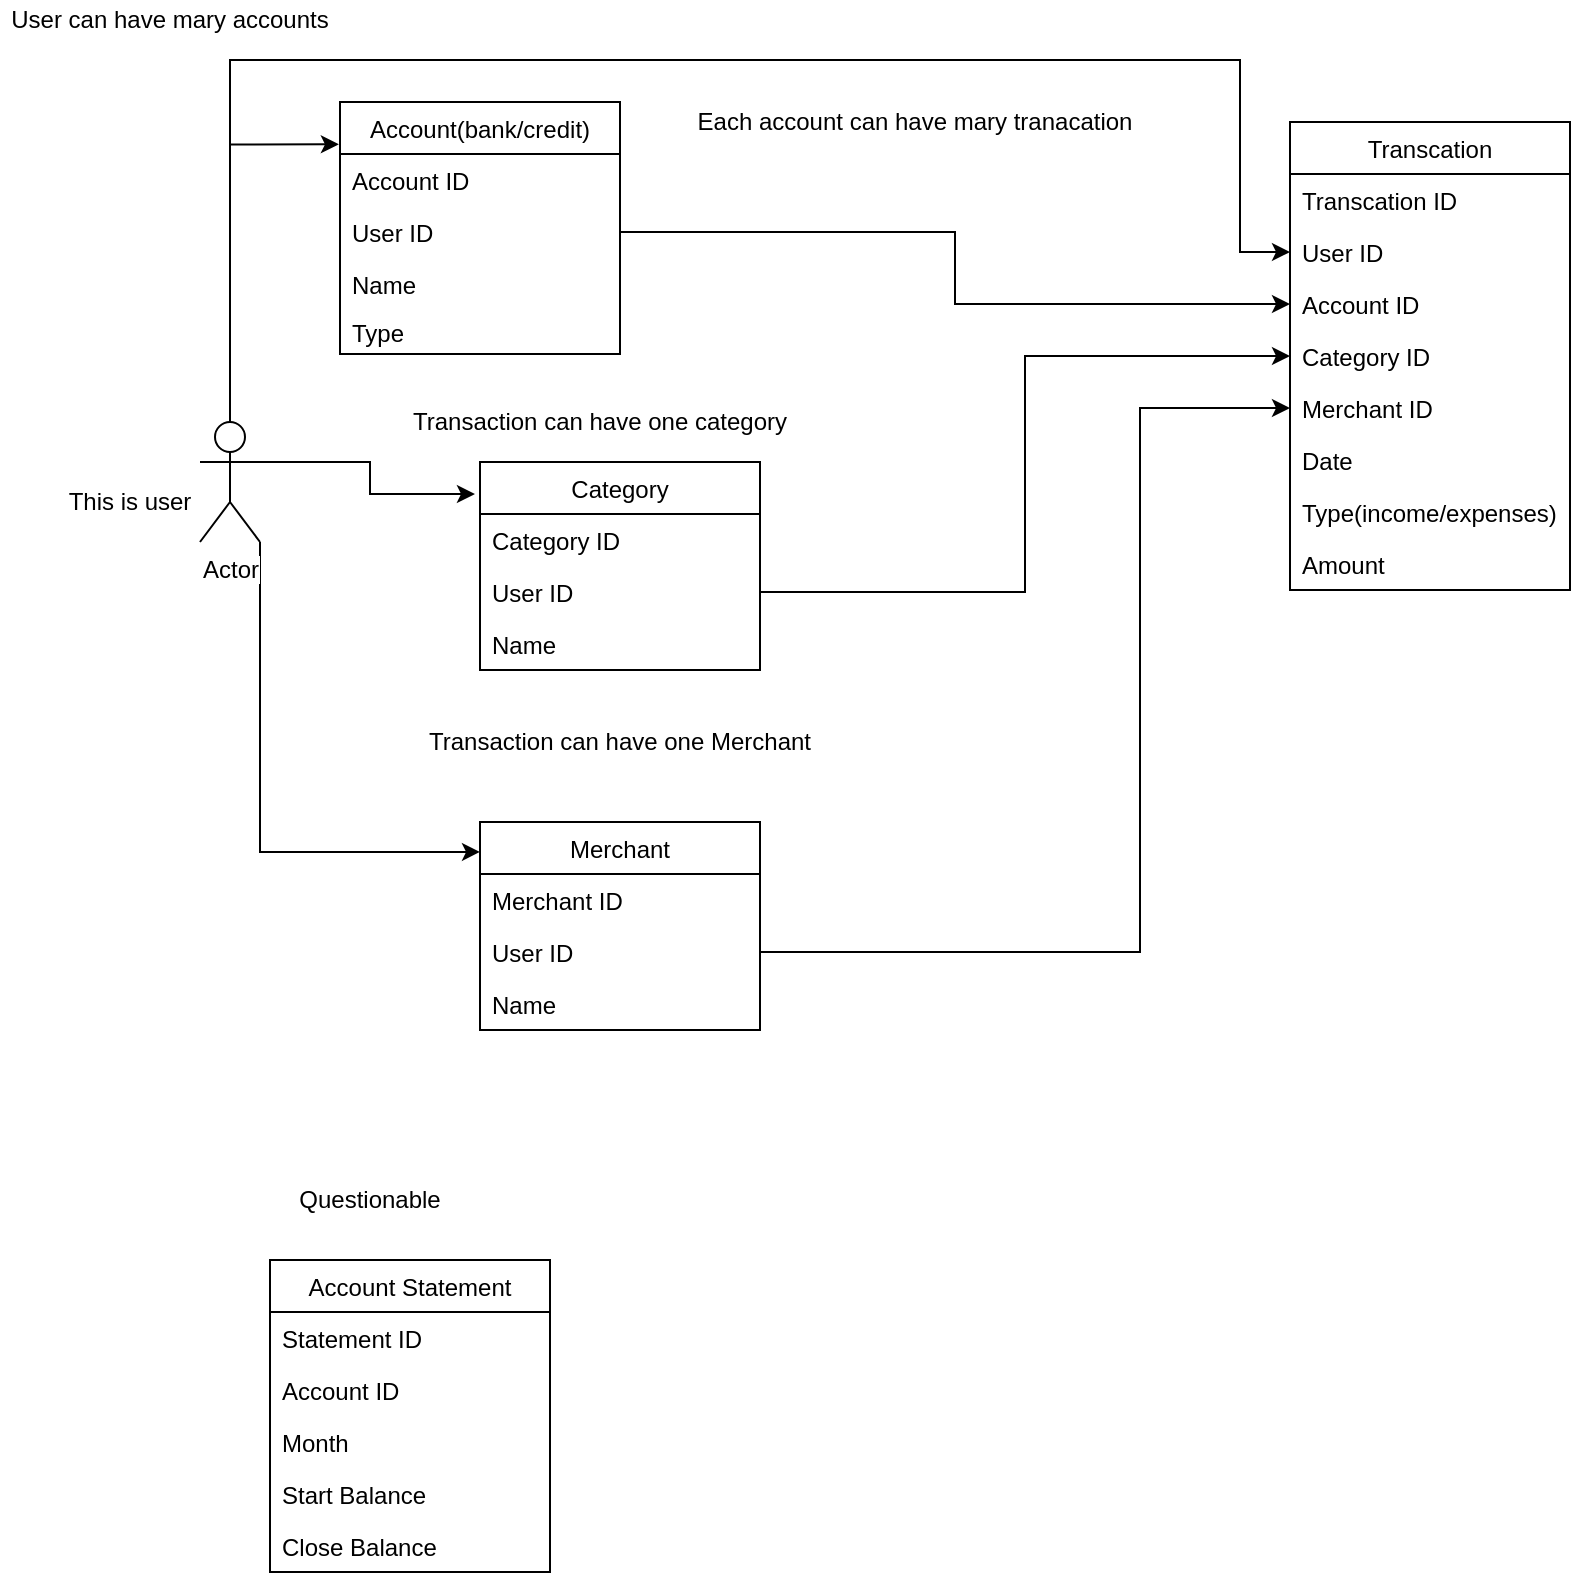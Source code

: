 <mxfile pages="1" version="11.2.5" type="device"><diagram id="OG57XyjONabiMDNSn0P8" name="Page-1"><mxGraphModel dx="1009" dy="482" grid="1" gridSize="10" guides="1" tooltips="1" connect="1" arrows="1" fold="1" page="1" pageScale="1" pageWidth="850" pageHeight="1100" math="0" shadow="0"><root><mxCell id="0"/><mxCell id="1" parent="0"/><mxCell id="NjhWwansaFL3fiFMr4rl-7" style="edgeStyle=orthogonalEdgeStyle;rounded=0;orthogonalLoop=1;jettySize=auto;html=1;exitX=0.5;exitY=0;exitDx=0;exitDy=0;exitPerimeter=0;entryX=-0.004;entryY=0.168;entryDx=0;entryDy=0;entryPerimeter=0;" parent="1" source="NjhWwansaFL3fiFMr4rl-1" target="NjhWwansaFL3fiFMr4rl-3" edge="1"><mxGeometry relative="1" as="geometry"/></mxCell><mxCell id="NjhWwansaFL3fiFMr4rl-20" style="edgeStyle=orthogonalEdgeStyle;rounded=0;orthogonalLoop=1;jettySize=auto;html=1;exitX=1;exitY=0.333;exitDx=0;exitDy=0;exitPerimeter=0;entryX=-0.018;entryY=0.154;entryDx=0;entryDy=0;entryPerimeter=0;" parent="1" source="NjhWwansaFL3fiFMr4rl-1" target="NjhWwansaFL3fiFMr4rl-15" edge="1"><mxGeometry relative="1" as="geometry"/></mxCell><mxCell id="NjhWwansaFL3fiFMr4rl-26" style="edgeStyle=orthogonalEdgeStyle;rounded=0;orthogonalLoop=1;jettySize=auto;html=1;exitX=1;exitY=1;exitDx=0;exitDy=0;exitPerimeter=0;entryX=0;entryY=0.144;entryDx=0;entryDy=0;entryPerimeter=0;" parent="1" source="NjhWwansaFL3fiFMr4rl-1" target="NjhWwansaFL3fiFMr4rl-22" edge="1"><mxGeometry relative="1" as="geometry"/></mxCell><mxCell id="NjhWwansaFL3fiFMr4rl-1" value="Actor" style="shape=umlActor;verticalLabelPosition=bottom;labelBackgroundColor=#ffffff;verticalAlign=top;html=1;outlineConnect=0;" parent="1" vertex="1"><mxGeometry x="100" y="241" width="30" height="60" as="geometry"/></mxCell><mxCell id="NjhWwansaFL3fiFMr4rl-2" value="This is user&lt;br&gt;" style="text;html=1;strokeColor=none;fillColor=none;align=center;verticalAlign=middle;whiteSpace=wrap;rounded=0;" parent="1" vertex="1"><mxGeometry x="30" y="271" width="70" height="20" as="geometry"/></mxCell><mxCell id="NjhWwansaFL3fiFMr4rl-3" value="Account(bank/credit)" style="swimlane;fontStyle=0;childLayout=stackLayout;horizontal=1;startSize=26;fillColor=none;horizontalStack=0;resizeParent=1;resizeParentMax=0;resizeLast=0;collapsible=1;marginBottom=0;" parent="1" vertex="1"><mxGeometry x="170" y="81" width="140" height="126" as="geometry"><mxRectangle x="170" y="30" width="140" height="26" as="alternateBounds"/></mxGeometry></mxCell><mxCell id="NjhWwansaFL3fiFMr4rl-4" value="Account ID" style="text;strokeColor=none;fillColor=none;align=left;verticalAlign=top;spacingLeft=4;spacingRight=4;overflow=hidden;rotatable=0;points=[[0,0.5],[1,0.5]];portConstraint=eastwest;" parent="NjhWwansaFL3fiFMr4rl-3" vertex="1"><mxGeometry y="26" width="140" height="26" as="geometry"/></mxCell><mxCell id="NjhWwansaFL3fiFMr4rl-5" value="User ID&#10;" style="text;strokeColor=none;fillColor=none;align=left;verticalAlign=top;spacingLeft=4;spacingRight=4;overflow=hidden;rotatable=0;points=[[0,0.5],[1,0.5]];portConstraint=eastwest;" parent="NjhWwansaFL3fiFMr4rl-3" vertex="1"><mxGeometry y="52" width="140" height="26" as="geometry"/></mxCell><mxCell id="NjhWwansaFL3fiFMr4rl-6" value="Name" style="text;strokeColor=none;fillColor=none;align=left;verticalAlign=top;spacingLeft=4;spacingRight=4;overflow=hidden;rotatable=0;points=[[0,0.5],[1,0.5]];portConstraint=eastwest;" parent="NjhWwansaFL3fiFMr4rl-3" vertex="1"><mxGeometry y="78" width="140" height="24" as="geometry"/></mxCell><mxCell id="NjhWwansaFL3fiFMr4rl-13" value="Type" style="text;strokeColor=none;fillColor=none;align=left;verticalAlign=top;spacingLeft=4;spacingRight=4;overflow=hidden;rotatable=0;points=[[0,0.5],[1,0.5]];portConstraint=eastwest;" parent="NjhWwansaFL3fiFMr4rl-3" vertex="1"><mxGeometry y="102" width="140" height="24" as="geometry"/></mxCell><mxCell id="NjhWwansaFL3fiFMr4rl-14" value="User can have mary accounts" style="text;html=1;strokeColor=none;fillColor=none;align=center;verticalAlign=middle;whiteSpace=wrap;rounded=0;" parent="1" vertex="1"><mxGeometry y="30" width="170" height="20" as="geometry"/></mxCell><mxCell id="NjhWwansaFL3fiFMr4rl-15" value="Category" style="swimlane;fontStyle=0;childLayout=stackLayout;horizontal=1;startSize=26;fillColor=none;horizontalStack=0;resizeParent=1;resizeParentMax=0;resizeLast=0;collapsible=1;marginBottom=0;" parent="1" vertex="1"><mxGeometry x="240" y="261" width="140" height="104" as="geometry"/></mxCell><mxCell id="NjhWwansaFL3fiFMr4rl-16" value="Category ID" style="text;strokeColor=none;fillColor=none;align=left;verticalAlign=top;spacingLeft=4;spacingRight=4;overflow=hidden;rotatable=0;points=[[0,0.5],[1,0.5]];portConstraint=eastwest;" parent="NjhWwansaFL3fiFMr4rl-15" vertex="1"><mxGeometry y="26" width="140" height="26" as="geometry"/></mxCell><mxCell id="NjhWwansaFL3fiFMr4rl-17" value="User ID" style="text;strokeColor=none;fillColor=none;align=left;verticalAlign=top;spacingLeft=4;spacingRight=4;overflow=hidden;rotatable=0;points=[[0,0.5],[1,0.5]];portConstraint=eastwest;" parent="NjhWwansaFL3fiFMr4rl-15" vertex="1"><mxGeometry y="52" width="140" height="26" as="geometry"/></mxCell><mxCell id="NjhWwansaFL3fiFMr4rl-18" value="Name" style="text;strokeColor=none;fillColor=none;align=left;verticalAlign=top;spacingLeft=4;spacingRight=4;overflow=hidden;rotatable=0;points=[[0,0.5],[1,0.5]];portConstraint=eastwest;" parent="NjhWwansaFL3fiFMr4rl-15" vertex="1"><mxGeometry y="78" width="140" height="26" as="geometry"/></mxCell><mxCell id="NjhWwansaFL3fiFMr4rl-19" value="Transaction can have one category" style="text;html=1;strokeColor=none;fillColor=none;align=center;verticalAlign=middle;whiteSpace=wrap;rounded=0;" parent="1" vertex="1"><mxGeometry x="200" y="231" width="200" height="20" as="geometry"/></mxCell><mxCell id="NjhWwansaFL3fiFMr4rl-21" value="Transaction can have one Merchant&lt;br&gt;" style="text;html=1;strokeColor=none;fillColor=none;align=center;verticalAlign=middle;whiteSpace=wrap;rounded=0;" parent="1" vertex="1"><mxGeometry x="205" y="391" width="210" height="20" as="geometry"/></mxCell><mxCell id="NjhWwansaFL3fiFMr4rl-22" value="Merchant" style="swimlane;fontStyle=0;childLayout=stackLayout;horizontal=1;startSize=26;fillColor=none;horizontalStack=0;resizeParent=1;resizeParentMax=0;resizeLast=0;collapsible=1;marginBottom=0;" parent="1" vertex="1"><mxGeometry x="240" y="441" width="140" height="104" as="geometry"/></mxCell><mxCell id="NjhWwansaFL3fiFMr4rl-23" value="Merchant ID" style="text;strokeColor=none;fillColor=none;align=left;verticalAlign=top;spacingLeft=4;spacingRight=4;overflow=hidden;rotatable=0;points=[[0,0.5],[1,0.5]];portConstraint=eastwest;" parent="NjhWwansaFL3fiFMr4rl-22" vertex="1"><mxGeometry y="26" width="140" height="26" as="geometry"/></mxCell><mxCell id="NjhWwansaFL3fiFMr4rl-24" value="User ID" style="text;strokeColor=none;fillColor=none;align=left;verticalAlign=top;spacingLeft=4;spacingRight=4;overflow=hidden;rotatable=0;points=[[0,0.5],[1,0.5]];portConstraint=eastwest;" parent="NjhWwansaFL3fiFMr4rl-22" vertex="1"><mxGeometry y="52" width="140" height="26" as="geometry"/></mxCell><mxCell id="NjhWwansaFL3fiFMr4rl-25" value="Name" style="text;strokeColor=none;fillColor=none;align=left;verticalAlign=top;spacingLeft=4;spacingRight=4;overflow=hidden;rotatable=0;points=[[0,0.5],[1,0.5]];portConstraint=eastwest;" parent="NjhWwansaFL3fiFMr4rl-22" vertex="1"><mxGeometry y="78" width="140" height="26" as="geometry"/></mxCell><mxCell id="NjhWwansaFL3fiFMr4rl-27" value="Each account can have mary tranacation" style="text;html=1;strokeColor=none;fillColor=none;align=center;verticalAlign=middle;whiteSpace=wrap;rounded=0;" parent="1" vertex="1"><mxGeometry x="340" y="81" width="235" height="20" as="geometry"/></mxCell><mxCell id="NjhWwansaFL3fiFMr4rl-30" value="Transcation" style="swimlane;fontStyle=0;childLayout=stackLayout;horizontal=1;startSize=26;fillColor=none;horizontalStack=0;resizeParent=1;resizeParentMax=0;resizeLast=0;collapsible=1;marginBottom=0;" parent="1" vertex="1"><mxGeometry x="645" y="91" width="140" height="234" as="geometry"><mxRectangle x="620" y="40" width="100" height="26" as="alternateBounds"/></mxGeometry></mxCell><mxCell id="x6SBSR-b669wDwnt84uY-4" value="Transcation ID" style="text;strokeColor=none;fillColor=none;align=left;verticalAlign=top;spacingLeft=4;spacingRight=4;overflow=hidden;rotatable=0;points=[[0,0.5],[1,0.5]];portConstraint=eastwest;" vertex="1" parent="NjhWwansaFL3fiFMr4rl-30"><mxGeometry y="26" width="140" height="26" as="geometry"/></mxCell><mxCell id="NjhWwansaFL3fiFMr4rl-31" value="User ID" style="text;strokeColor=none;fillColor=none;align=left;verticalAlign=top;spacingLeft=4;spacingRight=4;overflow=hidden;rotatable=0;points=[[0,0.5],[1,0.5]];portConstraint=eastwest;" parent="NjhWwansaFL3fiFMr4rl-30" vertex="1"><mxGeometry y="52" width="140" height="26" as="geometry"/></mxCell><mxCell id="NjhWwansaFL3fiFMr4rl-32" value="Account ID" style="text;strokeColor=none;fillColor=none;align=left;verticalAlign=top;spacingLeft=4;spacingRight=4;overflow=hidden;rotatable=0;points=[[0,0.5],[1,0.5]];portConstraint=eastwest;" parent="NjhWwansaFL3fiFMr4rl-30" vertex="1"><mxGeometry y="78" width="140" height="26" as="geometry"/></mxCell><mxCell id="NjhWwansaFL3fiFMr4rl-33" value="Category ID" style="text;strokeColor=none;fillColor=none;align=left;verticalAlign=top;spacingLeft=4;spacingRight=4;overflow=hidden;rotatable=0;points=[[0,0.5],[1,0.5]];portConstraint=eastwest;" parent="NjhWwansaFL3fiFMr4rl-30" vertex="1"><mxGeometry y="104" width="140" height="26" as="geometry"/></mxCell><mxCell id="NjhWwansaFL3fiFMr4rl-34" value="Merchant ID" style="text;strokeColor=none;fillColor=none;align=left;verticalAlign=top;spacingLeft=4;spacingRight=4;overflow=hidden;rotatable=0;points=[[0,0.5],[1,0.5]];portConstraint=eastwest;" parent="NjhWwansaFL3fiFMr4rl-30" vertex="1"><mxGeometry y="130" width="140" height="26" as="geometry"/></mxCell><mxCell id="NjhWwansaFL3fiFMr4rl-35" value="Date" style="text;strokeColor=none;fillColor=none;align=left;verticalAlign=top;spacingLeft=4;spacingRight=4;overflow=hidden;rotatable=0;points=[[0,0.5],[1,0.5]];portConstraint=eastwest;" parent="NjhWwansaFL3fiFMr4rl-30" vertex="1"><mxGeometry y="156" width="140" height="26" as="geometry"/></mxCell><mxCell id="NjhWwansaFL3fiFMr4rl-36" value="Type(income/expenses)" style="text;strokeColor=none;fillColor=none;align=left;verticalAlign=top;spacingLeft=4;spacingRight=4;overflow=hidden;rotatable=0;points=[[0,0.5],[1,0.5]];portConstraint=eastwest;" parent="NjhWwansaFL3fiFMr4rl-30" vertex="1"><mxGeometry y="182" width="140" height="26" as="geometry"/></mxCell><mxCell id="NjhWwansaFL3fiFMr4rl-37" value="Amount" style="text;strokeColor=none;fillColor=none;align=left;verticalAlign=top;spacingLeft=4;spacingRight=4;overflow=hidden;rotatable=0;points=[[0,0.5],[1,0.5]];portConstraint=eastwest;" parent="NjhWwansaFL3fiFMr4rl-30" vertex="1"><mxGeometry y="208" width="140" height="26" as="geometry"/></mxCell><mxCell id="NjhWwansaFL3fiFMr4rl-38" style="edgeStyle=orthogonalEdgeStyle;rounded=0;orthogonalLoop=1;jettySize=auto;html=1;exitX=1;exitY=0.5;exitDx=0;exitDy=0;entryX=0;entryY=0.5;entryDx=0;entryDy=0;" parent="1" source="NjhWwansaFL3fiFMr4rl-5" target="NjhWwansaFL3fiFMr4rl-32" edge="1"><mxGeometry relative="1" as="geometry"/></mxCell><mxCell id="NjhWwansaFL3fiFMr4rl-39" style="edgeStyle=orthogonalEdgeStyle;rounded=0;orthogonalLoop=1;jettySize=auto;html=1;exitX=1;exitY=0.5;exitDx=0;exitDy=0;entryX=0;entryY=0.5;entryDx=0;entryDy=0;" parent="1" source="NjhWwansaFL3fiFMr4rl-17" target="NjhWwansaFL3fiFMr4rl-33" edge="1"><mxGeometry relative="1" as="geometry"/></mxCell><mxCell id="NjhWwansaFL3fiFMr4rl-40" style="edgeStyle=orthogonalEdgeStyle;rounded=0;orthogonalLoop=1;jettySize=auto;html=1;exitX=1;exitY=0.5;exitDx=0;exitDy=0;entryX=0;entryY=0.5;entryDx=0;entryDy=0;" parent="1" source="NjhWwansaFL3fiFMr4rl-24" target="NjhWwansaFL3fiFMr4rl-34" edge="1"><mxGeometry relative="1" as="geometry"><mxPoint x="630" y="286" as="targetPoint"/><Array as="points"><mxPoint x="570" y="506"/><mxPoint x="570" y="234"/></Array></mxGeometry></mxCell><mxCell id="NjhWwansaFL3fiFMr4rl-41" value="Questionable" style="text;html=1;strokeColor=none;fillColor=none;align=center;verticalAlign=middle;whiteSpace=wrap;rounded=0;" parent="1" vertex="1"><mxGeometry x="165" y="620" width="40" height="20" as="geometry"/></mxCell><mxCell id="NjhWwansaFL3fiFMr4rl-42" value="Account Statement" style="swimlane;fontStyle=0;childLayout=stackLayout;horizontal=1;startSize=26;fillColor=none;horizontalStack=0;resizeParent=1;resizeParentMax=0;resizeLast=0;collapsible=1;marginBottom=0;" parent="1" vertex="1"><mxGeometry x="135" y="660" width="140" height="156" as="geometry"/></mxCell><mxCell id="NjhWwansaFL3fiFMr4rl-43" value="Statement ID" style="text;strokeColor=none;fillColor=none;align=left;verticalAlign=top;spacingLeft=4;spacingRight=4;overflow=hidden;rotatable=0;points=[[0,0.5],[1,0.5]];portConstraint=eastwest;" parent="NjhWwansaFL3fiFMr4rl-42" vertex="1"><mxGeometry y="26" width="140" height="26" as="geometry"/></mxCell><mxCell id="NjhWwansaFL3fiFMr4rl-44" value="Account ID" style="text;strokeColor=none;fillColor=none;align=left;verticalAlign=top;spacingLeft=4;spacingRight=4;overflow=hidden;rotatable=0;points=[[0,0.5],[1,0.5]];portConstraint=eastwest;" parent="NjhWwansaFL3fiFMr4rl-42" vertex="1"><mxGeometry y="52" width="140" height="26" as="geometry"/></mxCell><mxCell id="NjhWwansaFL3fiFMr4rl-45" value="Month" style="text;strokeColor=none;fillColor=none;align=left;verticalAlign=top;spacingLeft=4;spacingRight=4;overflow=hidden;rotatable=0;points=[[0,0.5],[1,0.5]];portConstraint=eastwest;" parent="NjhWwansaFL3fiFMr4rl-42" vertex="1"><mxGeometry y="78" width="140" height="26" as="geometry"/></mxCell><mxCell id="NjhWwansaFL3fiFMr4rl-46" value="Start Balance" style="text;strokeColor=none;fillColor=none;align=left;verticalAlign=top;spacingLeft=4;spacingRight=4;overflow=hidden;rotatable=0;points=[[0,0.5],[1,0.5]];portConstraint=eastwest;" parent="NjhWwansaFL3fiFMr4rl-42" vertex="1"><mxGeometry y="104" width="140" height="26" as="geometry"/></mxCell><mxCell id="NjhWwansaFL3fiFMr4rl-47" value="Close Balance" style="text;strokeColor=none;fillColor=none;align=left;verticalAlign=top;spacingLeft=4;spacingRight=4;overflow=hidden;rotatable=0;points=[[0,0.5],[1,0.5]];portConstraint=eastwest;" parent="NjhWwansaFL3fiFMr4rl-42" vertex="1"><mxGeometry y="130" width="140" height="26" as="geometry"/></mxCell><mxCell id="x6SBSR-b669wDwnt84uY-6" style="edgeStyle=orthogonalEdgeStyle;rounded=0;orthogonalLoop=1;jettySize=auto;html=1;exitX=0.5;exitY=0;exitDx=0;exitDy=0;exitPerimeter=0;entryX=0;entryY=0.5;entryDx=0;entryDy=0;" edge="1" parent="1" source="NjhWwansaFL3fiFMr4rl-1" target="NjhWwansaFL3fiFMr4rl-31"><mxGeometry relative="1" as="geometry"><mxPoint x="125" y="251" as="sourcePoint"/><mxPoint x="179" y="112" as="targetPoint"/><Array as="points"><mxPoint x="115" y="60"/><mxPoint x="620" y="60"/></Array></mxGeometry></mxCell></root></mxGraphModel></diagram></mxfile>